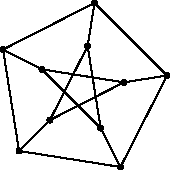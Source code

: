 size(3cm);

pair[] A, B;

real alpha = 9;

for (int i = 0; i < 5; ++i) {
    A[i] = dir(72 * i + alpha);
    dot(A[i]);
    B[i] = 2 dir(72 * i + alpha);
    dot(B[i]);
}

draw(A[0]--A[2]--A[4]--A[1]--A[3]--cycle);
draw(B[0]--B[1]--B[2]--B[3]--B[4]--cycle);
draw(A[0]--B[0] ^^ A[1]--B[1] ^^ A[2]--B[2] ^^ A[3]--B[3] ^^ A[4]--B[4]);

